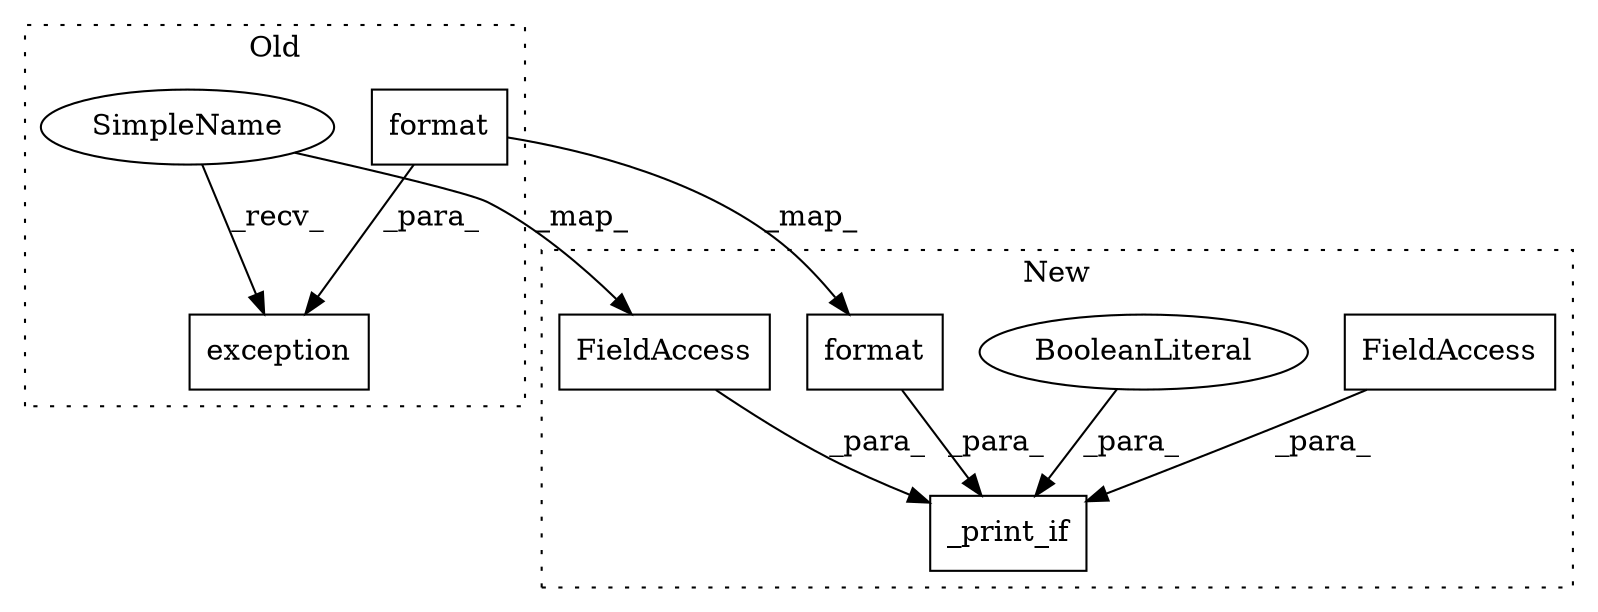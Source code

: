 digraph G {
subgraph cluster0 {
1 [label="exception" a="32" s="35983,36041" l="10,1" shape="box"];
6 [label="SimpleName" a="42" s="35975" l="7" shape="ellipse"];
8 [label="format" a="32" s="36023,36040" l="7,1" shape="box"];
label = "Old";
style="dotted";
}
subgraph cluster1 {
2 [label="_print_if" a="32" s="34958,35041" l="10,1" shape="box"];
3 [label="FieldAccess" a="22" s="35024" l="12" shape="box"];
4 [label="BooleanLiteral" a="9" s="35037" l="4" shape="ellipse"];
5 [label="FieldAccess" a="22" s="35017" l="6" shape="box"];
7 [label="format" a="32" s="34998,35015" l="7,1" shape="box"];
label = "New";
style="dotted";
}
3 -> 2 [label="_para_"];
4 -> 2 [label="_para_"];
5 -> 2 [label="_para_"];
6 -> 5 [label="_map_"];
6 -> 1 [label="_recv_"];
7 -> 2 [label="_para_"];
8 -> 1 [label="_para_"];
8 -> 7 [label="_map_"];
}